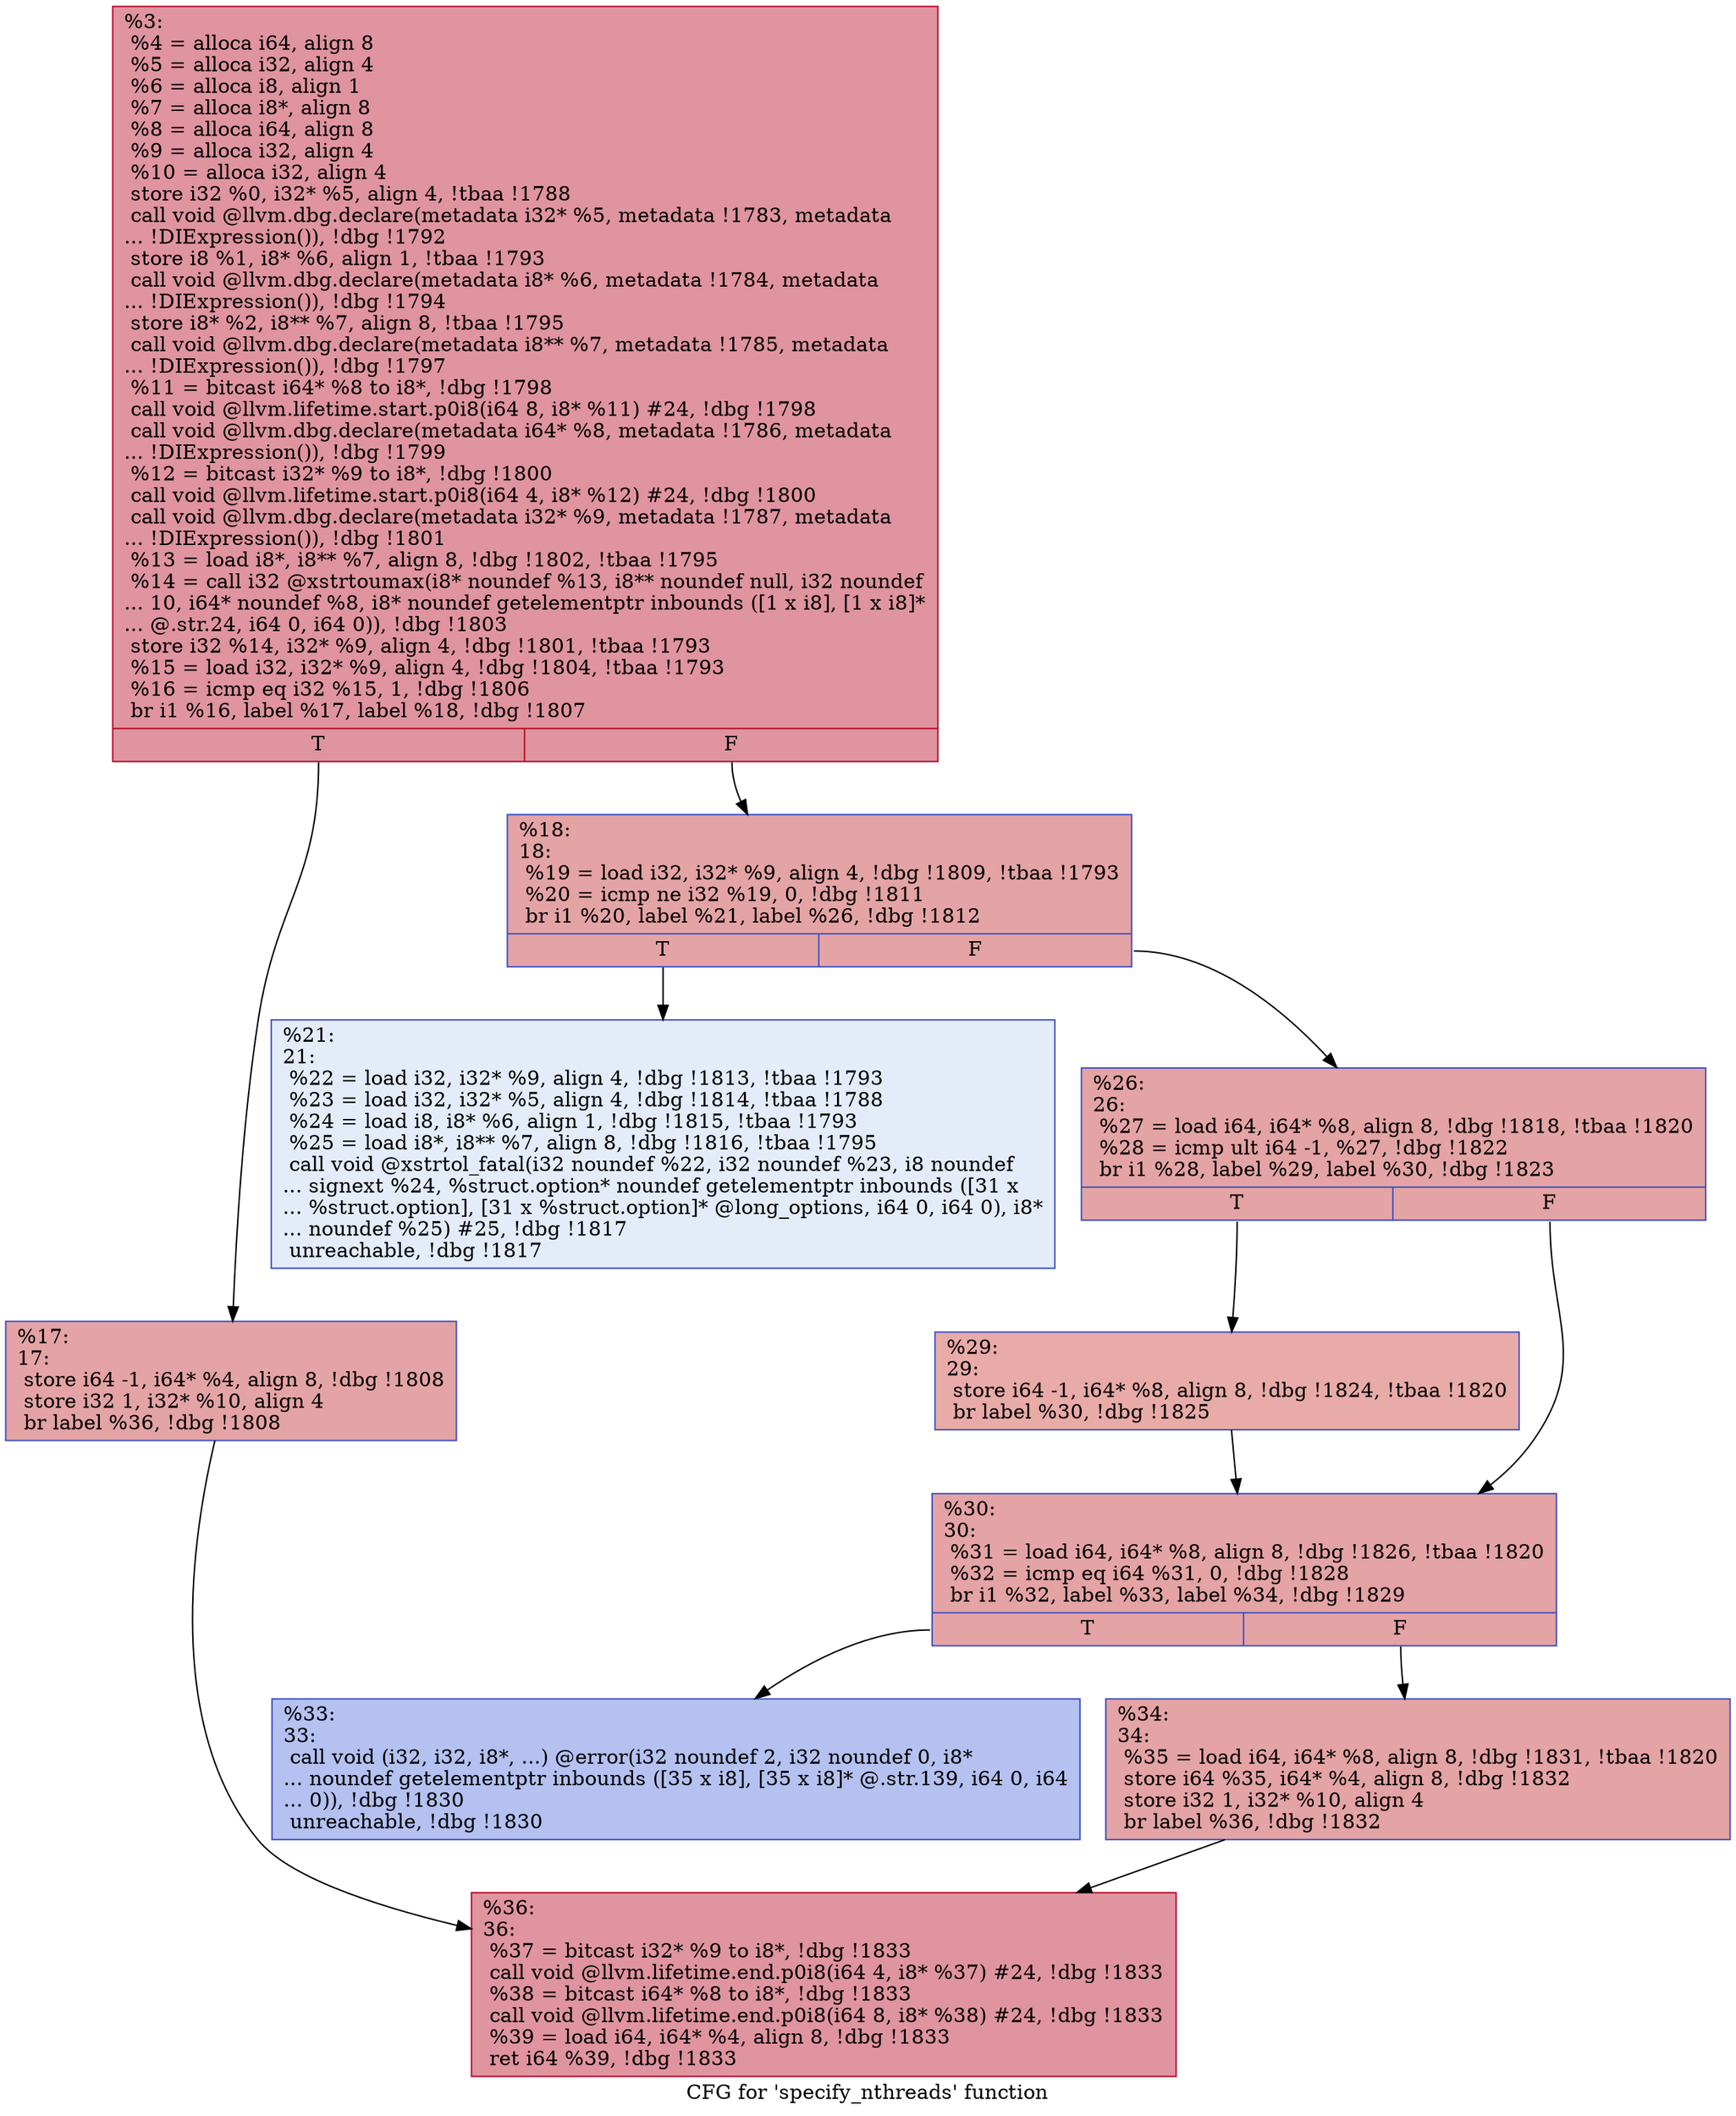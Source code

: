 digraph "CFG for 'specify_nthreads' function" {
	label="CFG for 'specify_nthreads' function";

	Node0x236d600 [shape=record,color="#b70d28ff", style=filled, fillcolor="#b70d2870",label="{%3:\l  %4 = alloca i64, align 8\l  %5 = alloca i32, align 4\l  %6 = alloca i8, align 1\l  %7 = alloca i8*, align 8\l  %8 = alloca i64, align 8\l  %9 = alloca i32, align 4\l  %10 = alloca i32, align 4\l  store i32 %0, i32* %5, align 4, !tbaa !1788\l  call void @llvm.dbg.declare(metadata i32* %5, metadata !1783, metadata\l... !DIExpression()), !dbg !1792\l  store i8 %1, i8* %6, align 1, !tbaa !1793\l  call void @llvm.dbg.declare(metadata i8* %6, metadata !1784, metadata\l... !DIExpression()), !dbg !1794\l  store i8* %2, i8** %7, align 8, !tbaa !1795\l  call void @llvm.dbg.declare(metadata i8** %7, metadata !1785, metadata\l... !DIExpression()), !dbg !1797\l  %11 = bitcast i64* %8 to i8*, !dbg !1798\l  call void @llvm.lifetime.start.p0i8(i64 8, i8* %11) #24, !dbg !1798\l  call void @llvm.dbg.declare(metadata i64* %8, metadata !1786, metadata\l... !DIExpression()), !dbg !1799\l  %12 = bitcast i32* %9 to i8*, !dbg !1800\l  call void @llvm.lifetime.start.p0i8(i64 4, i8* %12) #24, !dbg !1800\l  call void @llvm.dbg.declare(metadata i32* %9, metadata !1787, metadata\l... !DIExpression()), !dbg !1801\l  %13 = load i8*, i8** %7, align 8, !dbg !1802, !tbaa !1795\l  %14 = call i32 @xstrtoumax(i8* noundef %13, i8** noundef null, i32 noundef\l... 10, i64* noundef %8, i8* noundef getelementptr inbounds ([1 x i8], [1 x i8]*\l... @.str.24, i64 0, i64 0)), !dbg !1803\l  store i32 %14, i32* %9, align 4, !dbg !1801, !tbaa !1793\l  %15 = load i32, i32* %9, align 4, !dbg !1804, !tbaa !1793\l  %16 = icmp eq i32 %15, 1, !dbg !1806\l  br i1 %16, label %17, label %18, !dbg !1807\l|{<s0>T|<s1>F}}"];
	Node0x236d600:s0 -> Node0x236d6b0;
	Node0x236d600:s1 -> Node0x236d700;
	Node0x236d6b0 [shape=record,color="#3d50c3ff", style=filled, fillcolor="#c32e3170",label="{%17:\l17:                                               \l  store i64 -1, i64* %4, align 8, !dbg !1808\l  store i32 1, i32* %10, align 4\l  br label %36, !dbg !1808\l}"];
	Node0x236d6b0 -> Node0x236d930;
	Node0x236d700 [shape=record,color="#3d50c3ff", style=filled, fillcolor="#c32e3170",label="{%18:\l18:                                               \l  %19 = load i32, i32* %9, align 4, !dbg !1809, !tbaa !1793\l  %20 = icmp ne i32 %19, 0, !dbg !1811\l  br i1 %20, label %21, label %26, !dbg !1812\l|{<s0>T|<s1>F}}"];
	Node0x236d700:s0 -> Node0x236d750;
	Node0x236d700:s1 -> Node0x236d7a0;
	Node0x236d750 [shape=record,color="#3d50c3ff", style=filled, fillcolor="#c1d4f470",label="{%21:\l21:                                               \l  %22 = load i32, i32* %9, align 4, !dbg !1813, !tbaa !1793\l  %23 = load i32, i32* %5, align 4, !dbg !1814, !tbaa !1788\l  %24 = load i8, i8* %6, align 1, !dbg !1815, !tbaa !1793\l  %25 = load i8*, i8** %7, align 8, !dbg !1816, !tbaa !1795\l  call void @xstrtol_fatal(i32 noundef %22, i32 noundef %23, i8 noundef\l... signext %24, %struct.option* noundef getelementptr inbounds ([31 x\l... %struct.option], [31 x %struct.option]* @long_options, i64 0, i64 0), i8*\l... noundef %25) #25, !dbg !1817\l  unreachable, !dbg !1817\l}"];
	Node0x236d7a0 [shape=record,color="#3d50c3ff", style=filled, fillcolor="#c32e3170",label="{%26:\l26:                                               \l  %27 = load i64, i64* %8, align 8, !dbg !1818, !tbaa !1820\l  %28 = icmp ult i64 -1, %27, !dbg !1822\l  br i1 %28, label %29, label %30, !dbg !1823\l|{<s0>T|<s1>F}}"];
	Node0x236d7a0:s0 -> Node0x236d7f0;
	Node0x236d7a0:s1 -> Node0x236d840;
	Node0x236d7f0 [shape=record,color="#3d50c3ff", style=filled, fillcolor="#cc403a70",label="{%29:\l29:                                               \l  store i64 -1, i64* %8, align 8, !dbg !1824, !tbaa !1820\l  br label %30, !dbg !1825\l}"];
	Node0x236d7f0 -> Node0x236d840;
	Node0x236d840 [shape=record,color="#3d50c3ff", style=filled, fillcolor="#c32e3170",label="{%30:\l30:                                               \l  %31 = load i64, i64* %8, align 8, !dbg !1826, !tbaa !1820\l  %32 = icmp eq i64 %31, 0, !dbg !1828\l  br i1 %32, label %33, label %34, !dbg !1829\l|{<s0>T|<s1>F}}"];
	Node0x236d840:s0 -> Node0x236d890;
	Node0x236d840:s1 -> Node0x236d8e0;
	Node0x236d890 [shape=record,color="#3d50c3ff", style=filled, fillcolor="#5572df70",label="{%33:\l33:                                               \l  call void (i32, i32, i8*, ...) @error(i32 noundef 2, i32 noundef 0, i8*\l... noundef getelementptr inbounds ([35 x i8], [35 x i8]* @.str.139, i64 0, i64\l... 0)), !dbg !1830\l  unreachable, !dbg !1830\l}"];
	Node0x236d8e0 [shape=record,color="#3d50c3ff", style=filled, fillcolor="#c32e3170",label="{%34:\l34:                                               \l  %35 = load i64, i64* %8, align 8, !dbg !1831, !tbaa !1820\l  store i64 %35, i64* %4, align 8, !dbg !1832\l  store i32 1, i32* %10, align 4\l  br label %36, !dbg !1832\l}"];
	Node0x236d8e0 -> Node0x236d930;
	Node0x236d930 [shape=record,color="#b70d28ff", style=filled, fillcolor="#b70d2870",label="{%36:\l36:                                               \l  %37 = bitcast i32* %9 to i8*, !dbg !1833\l  call void @llvm.lifetime.end.p0i8(i64 4, i8* %37) #24, !dbg !1833\l  %38 = bitcast i64* %8 to i8*, !dbg !1833\l  call void @llvm.lifetime.end.p0i8(i64 8, i8* %38) #24, !dbg !1833\l  %39 = load i64, i64* %4, align 8, !dbg !1833\l  ret i64 %39, !dbg !1833\l}"];
}
